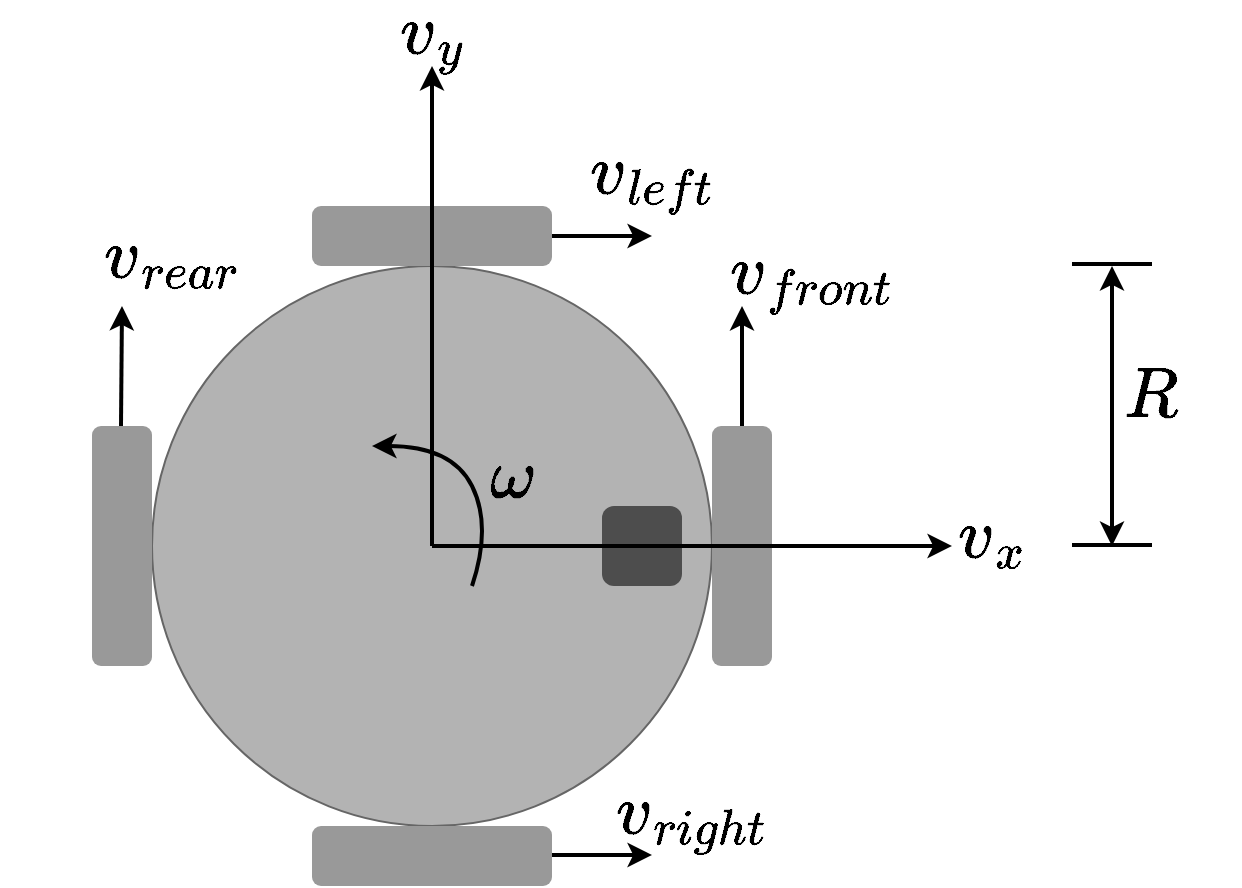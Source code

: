 <mxfile version="20.3.0" type="device"><diagram id="rmxNxdIh6q6hb597gh86" name="Page-1"><mxGraphModel dx="1030" dy="698" grid="1" gridSize="10" guides="1" tooltips="1" connect="1" arrows="1" fold="1" page="1" pageScale="1" pageWidth="850" pageHeight="1100" math="1" shadow="0"><root><mxCell id="0"/><mxCell id="1" parent="0"/><mxCell id="BOO0FDE_bC-0Sbq4JlqG-1" value="" style="ellipse;whiteSpace=wrap;html=1;aspect=fixed;fillColor=#B3B3B3;fontColor=#333333;strokeColor=#666666;" parent="1" vertex="1"><mxGeometry x="160" y="200" width="280" height="280" as="geometry"/></mxCell><mxCell id="BOO0FDE_bC-0Sbq4JlqG-2" value="" style="rounded=1;whiteSpace=wrap;html=1;fillColor=#999999;fontColor=#333333;strokeColor=none;" parent="1" vertex="1"><mxGeometry x="240" y="170" width="120" height="30" as="geometry"/></mxCell><mxCell id="BOO0FDE_bC-0Sbq4JlqG-3" value="" style="rounded=1;whiteSpace=wrap;html=1;fillColor=#999999;fontColor=#333333;strokeColor=none;" parent="1" vertex="1"><mxGeometry x="240" y="480" width="120" height="30" as="geometry"/></mxCell><mxCell id="BOO0FDE_bC-0Sbq4JlqG-4" value="" style="rounded=1;whiteSpace=wrap;html=1;fillColor=#999999;fontColor=#333333;strokeColor=none;" parent="1" vertex="1"><mxGeometry x="440" y="280" width="30" height="120" as="geometry"/></mxCell><mxCell id="BOO0FDE_bC-0Sbq4JlqG-5" value="" style="rounded=1;whiteSpace=wrap;html=1;fillColor=#999999;fontColor=#333333;strokeColor=none;" parent="1" vertex="1"><mxGeometry x="130" y="280" width="30" height="120" as="geometry"/></mxCell><mxCell id="BOO0FDE_bC-0Sbq4JlqG-7" value="" style="rounded=1;whiteSpace=wrap;html=1;fillColor=#4D4D4D;fontColor=#333333;strokeColor=none;" parent="1" vertex="1"><mxGeometry x="385" y="320" width="40" height="40" as="geometry"/></mxCell><mxCell id="BOO0FDE_bC-0Sbq4JlqG-8" value="" style="endArrow=classic;html=1;rounded=0;strokeWidth=2;" parent="1" edge="1"><mxGeometry width="50" height="50" relative="1" as="geometry"><mxPoint x="300" y="340" as="sourcePoint"/><mxPoint x="300" y="100" as="targetPoint"/></mxGeometry></mxCell><mxCell id="BOO0FDE_bC-0Sbq4JlqG-9" value="" style="endArrow=classic;html=1;rounded=0;strokeWidth=2;" parent="1" edge="1"><mxGeometry width="50" height="50" relative="1" as="geometry"><mxPoint x="300" y="340" as="sourcePoint"/><mxPoint x="560" y="340" as="targetPoint"/></mxGeometry></mxCell><mxCell id="BOO0FDE_bC-0Sbq4JlqG-10" value="$$v_x$$" style="text;html=1;strokeColor=none;fillColor=none;align=center;verticalAlign=middle;whiteSpace=wrap;rounded=0;fontSize=30;" parent="1" vertex="1"><mxGeometry x="550" y="320" width="60" height="30" as="geometry"/></mxCell><mxCell id="BOO0FDE_bC-0Sbq4JlqG-11" value="$$v_y$$" style="text;html=1;strokeColor=none;fillColor=none;align=center;verticalAlign=middle;whiteSpace=wrap;rounded=0;fontSize=30;" parent="1" vertex="1"><mxGeometry x="270" y="70" width="60" height="30" as="geometry"/></mxCell><mxCell id="BOO0FDE_bC-0Sbq4JlqG-12" value="" style="curved=1;endArrow=classic;html=1;rounded=0;strokeWidth=2;fontSize=30;" parent="1" edge="1"><mxGeometry width="50" height="50" relative="1" as="geometry"><mxPoint x="320" y="360" as="sourcePoint"/><mxPoint x="270" y="290" as="targetPoint"/><Array as="points"><mxPoint x="330" y="330"/><mxPoint x="310" y="290"/></Array></mxGeometry></mxCell><mxCell id="BOO0FDE_bC-0Sbq4JlqG-13" value="$$\omega$$" style="text;html=1;strokeColor=none;fillColor=none;align=center;verticalAlign=middle;whiteSpace=wrap;rounded=0;fontSize=30;" parent="1" vertex="1"><mxGeometry x="310" y="290" width="60" height="30" as="geometry"/></mxCell><mxCell id="BOO0FDE_bC-0Sbq4JlqG-14" value="" style="endArrow=classic;html=1;rounded=0;strokeWidth=2;fontSize=30;exitX=0.5;exitY=0;exitDx=0;exitDy=0;" parent="1" source="BOO0FDE_bC-0Sbq4JlqG-4" edge="1"><mxGeometry width="50" height="50" relative="1" as="geometry"><mxPoint x="490" y="300" as="sourcePoint"/><mxPoint x="455" y="220" as="targetPoint"/></mxGeometry></mxCell><mxCell id="BOO0FDE_bC-0Sbq4JlqG-15" value="" style="endArrow=classic;html=1;rounded=0;strokeWidth=2;fontSize=30;exitX=0.5;exitY=0;exitDx=0;exitDy=0;" parent="1" edge="1"><mxGeometry width="50" height="50" relative="1" as="geometry"><mxPoint x="144.5" y="280" as="sourcePoint"/><mxPoint x="145" y="220" as="targetPoint"/></mxGeometry></mxCell><mxCell id="BOO0FDE_bC-0Sbq4JlqG-16" value="" style="endArrow=classic;html=1;rounded=0;strokeWidth=2;fontSize=30;exitX=1;exitY=0.5;exitDx=0;exitDy=0;" parent="1" source="BOO0FDE_bC-0Sbq4JlqG-2" edge="1"><mxGeometry width="50" height="50" relative="1" as="geometry"><mxPoint x="400" y="380" as="sourcePoint"/><mxPoint x="410" y="185" as="targetPoint"/></mxGeometry></mxCell><mxCell id="BOO0FDE_bC-0Sbq4JlqG-17" value="" style="endArrow=classic;html=1;rounded=0;strokeWidth=2;fontSize=30;exitX=1;exitY=0.5;exitDx=0;exitDy=0;" parent="1" edge="1"><mxGeometry width="50" height="50" relative="1" as="geometry"><mxPoint x="360" y="494.5" as="sourcePoint"/><mxPoint x="410" y="494.5" as="targetPoint"/></mxGeometry></mxCell><mxCell id="BOO0FDE_bC-0Sbq4JlqG-18" value="$$v_{left}$$" style="text;html=1;strokeColor=none;fillColor=none;align=center;verticalAlign=middle;whiteSpace=wrap;rounded=0;fontSize=30;" parent="1" vertex="1"><mxGeometry x="380" y="140" width="60" height="30" as="geometry"/></mxCell><mxCell id="BOO0FDE_bC-0Sbq4JlqG-19" value="$$v_{front}$$" style="text;html=1;strokeColor=none;fillColor=none;align=center;verticalAlign=middle;whiteSpace=wrap;rounded=0;fontSize=30;" parent="1" vertex="1"><mxGeometry x="460" y="190" width="60" height="30" as="geometry"/></mxCell><mxCell id="BOO0FDE_bC-0Sbq4JlqG-20" value="$$v_{right}$$" style="text;html=1;strokeColor=none;fillColor=none;align=center;verticalAlign=middle;whiteSpace=wrap;rounded=0;fontSize=30;" parent="1" vertex="1"><mxGeometry x="400" y="460" width="60" height="30" as="geometry"/></mxCell><mxCell id="BOO0FDE_bC-0Sbq4JlqG-21" value="$$v_{rear}$$" style="text;html=1;strokeColor=none;fillColor=none;align=center;verticalAlign=middle;whiteSpace=wrap;rounded=0;fontSize=30;" parent="1" vertex="1"><mxGeometry x="140" y="180" width="60" height="30" as="geometry"/></mxCell><mxCell id="BOO0FDE_bC-0Sbq4JlqG-23" value="" style="endArrow=classic;startArrow=classic;html=1;rounded=0;strokeWidth=2;fontSize=30;" parent="1" edge="1"><mxGeometry width="50" height="50" relative="1" as="geometry"><mxPoint x="640" y="340" as="sourcePoint"/><mxPoint x="640" y="200" as="targetPoint"/></mxGeometry></mxCell><mxCell id="BOO0FDE_bC-0Sbq4JlqG-24" value="" style="endArrow=none;html=1;rounded=0;strokeWidth=2;fontSize=30;" parent="1" edge="1"><mxGeometry width="50" height="50" relative="1" as="geometry"><mxPoint x="620" y="339.5" as="sourcePoint"/><mxPoint x="660" y="339.5" as="targetPoint"/></mxGeometry></mxCell><mxCell id="BOO0FDE_bC-0Sbq4JlqG-25" value="" style="endArrow=none;html=1;rounded=0;strokeWidth=2;fontSize=30;" parent="1" edge="1"><mxGeometry width="50" height="50" relative="1" as="geometry"><mxPoint x="620" y="199" as="sourcePoint"/><mxPoint x="660" y="199" as="targetPoint"/></mxGeometry></mxCell><mxCell id="BOO0FDE_bC-0Sbq4JlqG-26" value="$$R$$" style="text;html=1;strokeColor=none;fillColor=none;align=center;verticalAlign=middle;whiteSpace=wrap;rounded=0;fontSize=30;" parent="1" vertex="1"><mxGeometry x="630" y="250" width="60" height="30" as="geometry"/></mxCell></root></mxGraphModel></diagram></mxfile>